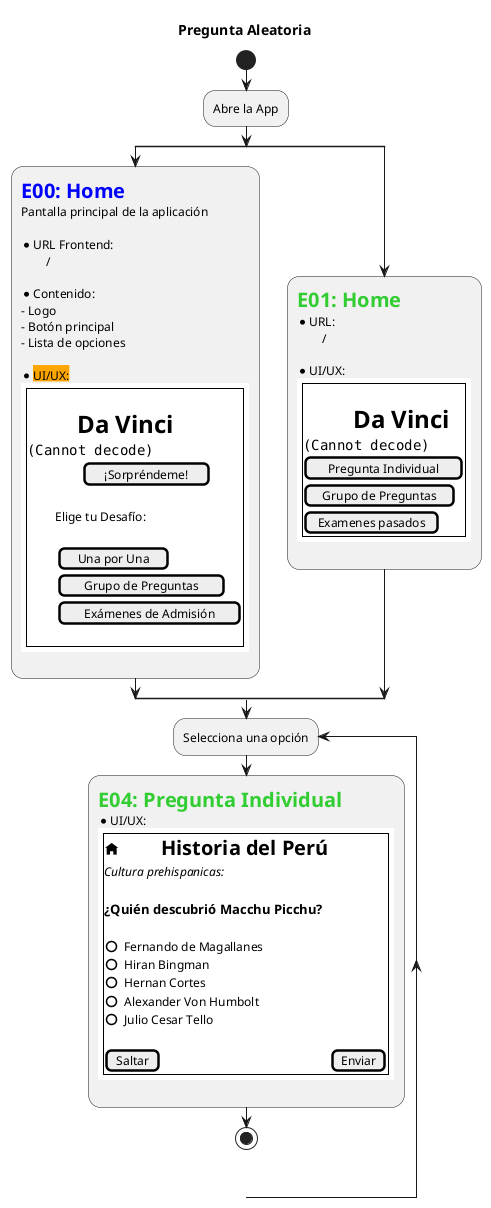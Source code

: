 @startuml Pregunta Aleatoria
title Pregunta Aleatoria

' skinparam ActivityBackgroundColor white


start
:Abre la App;
split
    :=<color:Blue>E00: Home
    Pantalla principal de la aplicación

    *URL Frontend:
    \t/\t

    *Contenido:
    - Logo
    - Botón principal
    - Lista de opciones

    *<back:Orange>UI/UX:
    {{
        salt
        {+
        .
        =<b><b>\tDa Vinci
        <img:app-flutter/assets/logo.png>
        {
            \t\t {} [ ¡Sorpréndeme! ]
        }
        .
        \t Elige tu Desafío:
        .
        {
            \t {} [ Una por Una ]
            \t {} [ Grupo de Preguntas ]
            \t {} [ Exámenes de Admisión ]
        }
        .
        }
    }}
    ;
split again
    :=<color:LimeGreen>E01: Home
    *URL:
    \t/\t

    *UI/UX:
    {{
        salt
        {+
        .
        =<b><b>\tDa Vinci
        <img:app-flutter/assets/logo.png>
        [Pregunta Individual]
        [Grupo de Preguntas]
        [Examenes pasados]
        }
    }}
    ;
endsplit

repeat :Selecciona una opción;
    :=<color:LimeGreen>E04: Pregunta Individual
    *UI/UX:
    {{
        salt
        {+
        =<b><&home>\tHistoria del Perú
        ====Cultura prehispanicas:
        .
        ===¿Quién descubrió Macchu Picchu?
        .
        () Fernando de Magallanes
        () Hiran Bingman
        () Hernan Cortes
        () Alexander Von Humbolt
        () Julio Cesar Tello
        .
        [Saltar] | [Enviar]
        }
    }}
    ;
stop



@enduml

